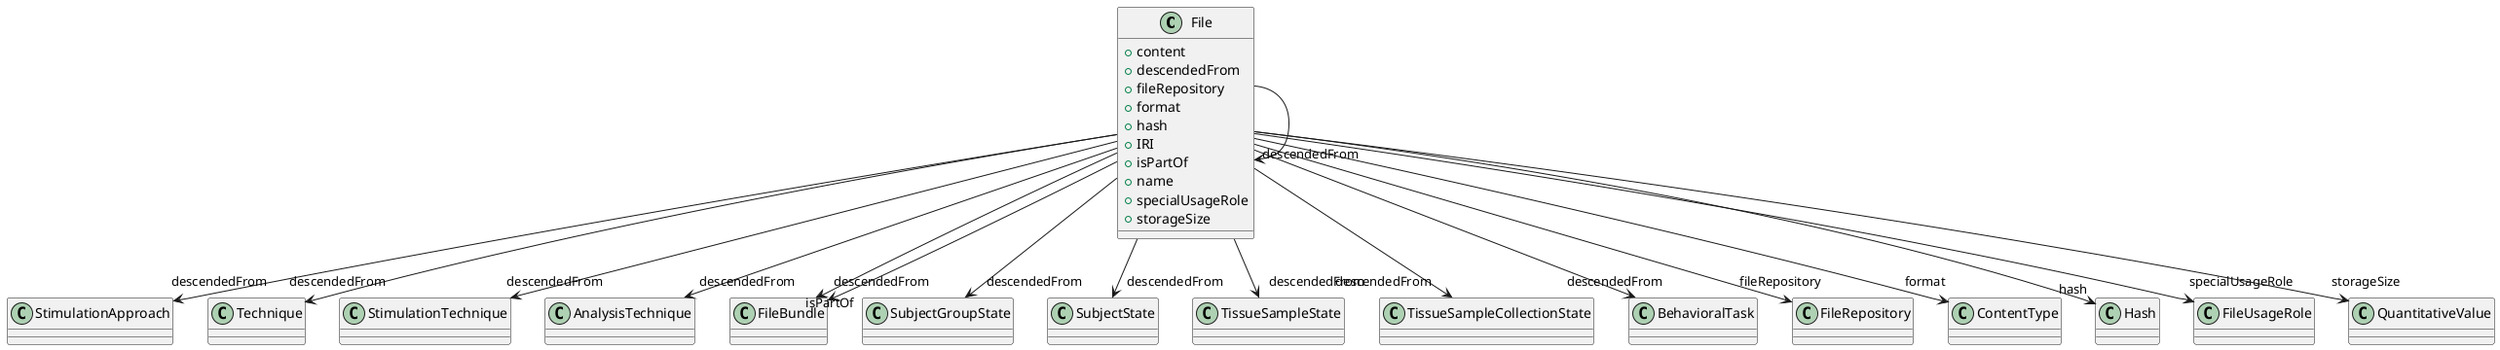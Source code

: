 @startuml
class File {
+content
+descendedFrom
+fileRepository
+format
+hash
+IRI
+isPartOf
+name
+specialUsageRole
+storageSize

}
File -d-> "descendedFrom" StimulationApproach
File -d-> "descendedFrom" Technique
File -d-> "descendedFrom" StimulationTechnique
File -d-> "descendedFrom" AnalysisTechnique
File -d-> "descendedFrom" File
File -d-> "descendedFrom" FileBundle
File -d-> "descendedFrom" SubjectGroupState
File -d-> "descendedFrom" SubjectState
File -d-> "descendedFrom" TissueSampleState
File -d-> "descendedFrom" TissueSampleCollectionState
File -d-> "descendedFrom" BehavioralTask
File -d-> "fileRepository" FileRepository
File -d-> "format" ContentType
File -d-> "hash" Hash
File -d-> "isPartOf" FileBundle
File -d-> "specialUsageRole" FileUsageRole
File -d-> "storageSize" QuantitativeValue

@enduml